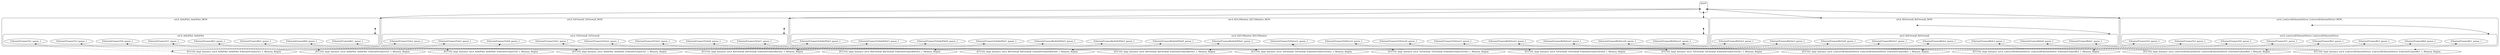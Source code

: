 digraph microkit {
  compound=true;

  // protection domains
  graph [style=rounded]
  subgraph cluster_seL4_ArduPilot_ArduPilot_MON {
    label = "seL4_ArduPilot_ArduPilot_MON";
    seL4_ArduPilot_ArduPilot_MON_INVIS [label="", style=invis, width=.5, height=.5, fixedsize=true]

    graph [style=rounded]
    subgraph cluster_seL4_ArduPilot_ArduPilot {
      label = "seL4_ArduPilot_ArduPilot";
      seL4_ArduPilot_ArduPilot_INVIS [label="", style=invis, width=.5, height=.5, fixedsize=true]

      pd_seL4_ArduPilot_ArduPilot_EthernetFramesTx0_queue_1 [label=EthernetFramesTx0_queue_1];
      pd_seL4_ArduPilot_ArduPilot_EthernetFramesTx1_queue_1 [label=EthernetFramesTx1_queue_1];
      pd_seL4_ArduPilot_ArduPilot_EthernetFramesTx2_queue_1 [label=EthernetFramesTx2_queue_1];
      pd_seL4_ArduPilot_ArduPilot_EthernetFramesTx3_queue_1 [label=EthernetFramesTx3_queue_1];
      pd_seL4_ArduPilot_ArduPilot_EthernetFramesRx0_queue_1 [label=EthernetFramesRx0_queue_1];
      pd_seL4_ArduPilot_ArduPilot_EthernetFramesRx1_queue_1 [label=EthernetFramesRx1_queue_1];
      pd_seL4_ArduPilot_ArduPilot_EthernetFramesRx2_queue_1 [label=EthernetFramesRx2_queue_1];
      pd_seL4_ArduPilot_ArduPilot_EthernetFramesRx3_queue_1 [label=EthernetFramesRx3_queue_1];
    }
  }

  graph [style=rounded]
  subgraph cluster_seL4_RxFirewall_RxFirewall_MON {
    label = "seL4_RxFirewall_RxFirewall_MON";
    seL4_RxFirewall_RxFirewall_MON_INVIS [label="", style=invis, width=.5, height=.5, fixedsize=true]

    graph [style=rounded]
    subgraph cluster_seL4_RxFirewall_RxFirewall {
      label = "seL4_RxFirewall_RxFirewall";
      seL4_RxFirewall_RxFirewall_INVIS [label="", style=invis, width=.5, height=.5, fixedsize=true]

      pd_seL4_RxFirewall_RxFirewall_EthernetFramesRxOut0_queue_1 [label=EthernetFramesRxOut0_queue_1];
      pd_seL4_RxFirewall_RxFirewall_EthernetFramesRxOut1_queue_1 [label=EthernetFramesRxOut1_queue_1];
      pd_seL4_RxFirewall_RxFirewall_EthernetFramesRxOut2_queue_1 [label=EthernetFramesRxOut2_queue_1];
      pd_seL4_RxFirewall_RxFirewall_EthernetFramesRxOut3_queue_1 [label=EthernetFramesRxOut3_queue_1];
      pd_seL4_RxFirewall_RxFirewall_EthernetFramesRxIn0_queue_1 [label=EthernetFramesRxIn0_queue_1];
      pd_seL4_RxFirewall_RxFirewall_EthernetFramesRxIn1_queue_1 [label=EthernetFramesRxIn1_queue_1];
      pd_seL4_RxFirewall_RxFirewall_EthernetFramesRxIn2_queue_1 [label=EthernetFramesRxIn2_queue_1];
      pd_seL4_RxFirewall_RxFirewall_EthernetFramesRxIn3_queue_1 [label=EthernetFramesRxIn3_queue_1];
    }
  }

  graph [style=rounded]
  subgraph cluster_seL4_TxFirewall_TxFirewall_MON {
    label = "seL4_TxFirewall_TxFirewall_MON";
    seL4_TxFirewall_TxFirewall_MON_INVIS [label="", style=invis, width=.5, height=.5, fixedsize=true]

    graph [style=rounded]
    subgraph cluster_seL4_TxFirewall_TxFirewall {
      label = "seL4_TxFirewall_TxFirewall";
      seL4_TxFirewall_TxFirewall_INVIS [label="", style=invis, width=.5, height=.5, fixedsize=true]

      pd_seL4_TxFirewall_TxFirewall_EthernetFramesTxIn0_queue_1 [label=EthernetFramesTxIn0_queue_1];
      pd_seL4_TxFirewall_TxFirewall_EthernetFramesTxIn1_queue_1 [label=EthernetFramesTxIn1_queue_1];
      pd_seL4_TxFirewall_TxFirewall_EthernetFramesTxIn2_queue_1 [label=EthernetFramesTxIn2_queue_1];
      pd_seL4_TxFirewall_TxFirewall_EthernetFramesTxIn3_queue_1 [label=EthernetFramesTxIn3_queue_1];
      pd_seL4_TxFirewall_TxFirewall_EthernetFramesTxOut0_queue_1 [label=EthernetFramesTxOut0_queue_1];
      pd_seL4_TxFirewall_TxFirewall_EthernetFramesTxOut1_queue_1 [label=EthernetFramesTxOut1_queue_1];
      pd_seL4_TxFirewall_TxFirewall_EthernetFramesTxOut2_queue_1 [label=EthernetFramesTxOut2_queue_1];
      pd_seL4_TxFirewall_TxFirewall_EthernetFramesTxOut3_queue_1 [label=EthernetFramesTxOut3_queue_1];
    }
  }

  graph [style=rounded]
  subgraph cluster_seL4_LowLevelEthernetDriver_LowLevelEthernetDriver_MON {
    label = "seL4_LowLevelEthernetDriver_LowLevelEthernetDriver_MON";
    seL4_LowLevelEthernetDriver_LowLevelEthernetDriver_MON_INVIS [label="", style=invis, width=.5, height=.5, fixedsize=true]

    graph [style=rounded]
    subgraph cluster_seL4_LowLevelEthernetDriver_LowLevelEthernetDriver {
      label = "seL4_LowLevelEthernetDriver_LowLevelEthernetDriver";
      seL4_LowLevelEthernetDriver_LowLevelEthernetDriver_INVIS [label="", style=invis, width=.5, height=.5, fixedsize=true]

      pd_seL4_LowLevelEthernetDriver_LowLevelEthernetDriver_EthernetFramesTx0_queue_1 [label=EthernetFramesTx0_queue_1];
      pd_seL4_LowLevelEthernetDriver_LowLevelEthernetDriver_EthernetFramesTx1_queue_1 [label=EthernetFramesTx1_queue_1];
      pd_seL4_LowLevelEthernetDriver_LowLevelEthernetDriver_EthernetFramesTx2_queue_1 [label=EthernetFramesTx2_queue_1];
      pd_seL4_LowLevelEthernetDriver_LowLevelEthernetDriver_EthernetFramesTx3_queue_1 [label=EthernetFramesTx3_queue_1];
      pd_seL4_LowLevelEthernetDriver_LowLevelEthernetDriver_EthernetFramesRx0_queue_1 [label=EthernetFramesRx0_queue_1];
      pd_seL4_LowLevelEthernetDriver_LowLevelEthernetDriver_EthernetFramesRx1_queue_1 [label=EthernetFramesRx1_queue_1];
      pd_seL4_LowLevelEthernetDriver_LowLevelEthernetDriver_EthernetFramesRx2_queue_1 [label=EthernetFramesRx2_queue_1];
      pd_seL4_LowLevelEthernetDriver_LowLevelEthernetDriver_EthernetFramesRx3_queue_1 [label=EthernetFramesRx3_queue_1];
    }
  }

  graph [style=rounded]
  subgraph cluster_seL4_R2U2Monitor_R2U2Monitor_MON {
    label = "seL4_R2U2Monitor_R2U2Monitor_MON";
    seL4_R2U2Monitor_R2U2Monitor_MON_INVIS [label="", style=invis, width=.5, height=.5, fixedsize=true]

    graph [style=rounded]
    subgraph cluster_seL4_R2U2Monitor_R2U2Monitor {
      label = "seL4_R2U2Monitor_R2U2Monitor";
      seL4_R2U2Monitor_R2U2Monitor_INVIS [label="", style=invis, width=.5, height=.5, fixedsize=true]

      pd_seL4_R2U2Monitor_R2U2Monitor_EthernetFramesTxArduPilot0_queue_1 [label=EthernetFramesTxArduPilot0_queue_1];
      pd_seL4_R2U2Monitor_R2U2Monitor_EthernetFramesTxArduPilot1_queue_1 [label=EthernetFramesTxArduPilot1_queue_1];
      pd_seL4_R2U2Monitor_R2U2Monitor_EthernetFramesTxArduPilot2_queue_1 [label=EthernetFramesTxArduPilot2_queue_1];
      pd_seL4_R2U2Monitor_R2U2Monitor_EthernetFramesTxArduPilot3_queue_1 [label=EthernetFramesTxArduPilot3_queue_1];
      pd_seL4_R2U2Monitor_R2U2Monitor_EthernetFramesRxArduPilot0_queue_1 [label=EthernetFramesRxArduPilot0_queue_1];
      pd_seL4_R2U2Monitor_R2U2Monitor_EthernetFramesRxArduPilot1_queue_1 [label=EthernetFramesRxArduPilot1_queue_1];
      pd_seL4_R2U2Monitor_R2U2Monitor_EthernetFramesRxArduPilot2_queue_1 [label=EthernetFramesRxArduPilot2_queue_1];
      pd_seL4_R2U2Monitor_R2U2Monitor_EthernetFramesRxArduPilot3_queue_1 [label=EthernetFramesRxArduPilot3_queue_1];
      pd_seL4_R2U2Monitor_R2U2Monitor_EthernetFramesTxDriver0_queue_1 [label=EthernetFramesTxDriver0_queue_1];
      pd_seL4_R2U2Monitor_R2U2Monitor_EthernetFramesTxDriver1_queue_1 [label=EthernetFramesTxDriver1_queue_1];
      pd_seL4_R2U2Monitor_R2U2Monitor_EthernetFramesTxDriver2_queue_1 [label=EthernetFramesTxDriver2_queue_1];
      pd_seL4_R2U2Monitor_R2U2Monitor_EthernetFramesTxDriver3_queue_1 [label=EthernetFramesTxDriver3_queue_1];
      pd_seL4_R2U2Monitor_R2U2Monitor_EthernetFramesRxDriver0_queue_1 [label=EthernetFramesRxDriver0_queue_1];
      pd_seL4_R2U2Monitor_R2U2Monitor_EthernetFramesRxDriver1_queue_1 [label=EthernetFramesRxDriver1_queue_1];
      pd_seL4_R2U2Monitor_R2U2Monitor_EthernetFramesRxDriver2_queue_1 [label=EthernetFramesRxDriver2_queue_1];
      pd_seL4_R2U2Monitor_R2U2Monitor_EthernetFramesRxDriver3_queue_1 [label=EthernetFramesRxDriver3_queue_1];
    }
  }

  graph [style=rounded]
  subgraph cluster_pacer {
    label = "pacer";
    pacer_INVIS [label="", style=invis, width=.5, height=.5, fixedsize=true]

  }

  // memory regions
  ZCU102_Impl_Instance_seL4_ArduPilot_ArduPilot_EthernetFramesTx0_1_Memory_Region;

  ZCU102_Impl_Instance_seL4_ArduPilot_ArduPilot_EthernetFramesTx1_1_Memory_Region;

  ZCU102_Impl_Instance_seL4_ArduPilot_ArduPilot_EthernetFramesTx2_1_Memory_Region;

  ZCU102_Impl_Instance_seL4_ArduPilot_ArduPilot_EthernetFramesTx3_1_Memory_Region;

  ZCU102_Impl_Instance_seL4_RxFirewall_RxFirewall_EthernetFramesRxOut0_1_Memory_Region;

  ZCU102_Impl_Instance_seL4_RxFirewall_RxFirewall_EthernetFramesRxOut1_1_Memory_Region;

  ZCU102_Impl_Instance_seL4_RxFirewall_RxFirewall_EthernetFramesRxOut2_1_Memory_Region;

  ZCU102_Impl_Instance_seL4_RxFirewall_RxFirewall_EthernetFramesRxOut3_1_Memory_Region;

  ZCU102_Impl_Instance_seL4_TxFirewall_TxFirewall_EthernetFramesTxOut0_1_Memory_Region;

  ZCU102_Impl_Instance_seL4_TxFirewall_TxFirewall_EthernetFramesTxOut1_1_Memory_Region;

  ZCU102_Impl_Instance_seL4_TxFirewall_TxFirewall_EthernetFramesTxOut2_1_Memory_Region;

  ZCU102_Impl_Instance_seL4_TxFirewall_TxFirewall_EthernetFramesTxOut3_1_Memory_Region;

  ZCU102_Impl_Instance_seL4_LowLevelEthernetDriver_LowLevelEthernetDriver_EthernetFramesRx0_1_Memory_Region;

  ZCU102_Impl_Instance_seL4_LowLevelEthernetDriver_LowLevelEthernetDriver_EthernetFramesRx1_1_Memory_Region;

  ZCU102_Impl_Instance_seL4_LowLevelEthernetDriver_LowLevelEthernetDriver_EthernetFramesRx2_1_Memory_Region;

  ZCU102_Impl_Instance_seL4_LowLevelEthernetDriver_LowLevelEthernetDriver_EthernetFramesRx3_1_Memory_Region;

  // channels
  pacer_INVIS -> seL4_ArduPilot_ArduPilot_MON_INVIS [lhead=cluster_seL4_ArduPilot_ArduPilot_MON, minlen=2, dir=both];
  seL4_ArduPilot_ArduPilot_MON_INVIS -> seL4_ArduPilot_ArduPilot_INVIS [lhead=cluster_seL4_ArduPilot_ArduPilot, minlen=2, dir=both];
  pacer_INVIS -> seL4_RxFirewall_RxFirewall_MON_INVIS [lhead=cluster_seL4_RxFirewall_RxFirewall_MON, minlen=2, dir=both];
  seL4_RxFirewall_RxFirewall_MON_INVIS -> seL4_RxFirewall_RxFirewall_INVIS [lhead=cluster_seL4_RxFirewall_RxFirewall, minlen=2, dir=both];
  pacer_INVIS -> seL4_TxFirewall_TxFirewall_MON_INVIS [lhead=cluster_seL4_TxFirewall_TxFirewall_MON, minlen=2, dir=both];
  seL4_TxFirewall_TxFirewall_MON_INVIS -> seL4_TxFirewall_TxFirewall_INVIS [lhead=cluster_seL4_TxFirewall_TxFirewall, minlen=2, dir=both];
  pacer_INVIS -> seL4_LowLevelEthernetDriver_LowLevelEthernetDriver_MON_INVIS [lhead=cluster_seL4_LowLevelEthernetDriver_LowLevelEthernetDriver_MON, minlen=2, dir=both];
  seL4_LowLevelEthernetDriver_LowLevelEthernetDriver_MON_INVIS -> seL4_LowLevelEthernetDriver_LowLevelEthernetDriver_INVIS [lhead=cluster_seL4_LowLevelEthernetDriver_LowLevelEthernetDriver, minlen=2, dir=both];
  pacer_INVIS -> seL4_R2U2Monitor_R2U2Monitor_MON_INVIS [lhead=cluster_seL4_R2U2Monitor_R2U2Monitor_MON, minlen=2, dir=both];
  seL4_R2U2Monitor_R2U2Monitor_MON_INVIS -> seL4_R2U2Monitor_R2U2Monitor_INVIS [lhead=cluster_seL4_R2U2Monitor_R2U2Monitor, minlen=2, dir=both];

  // shared memory mappings
  pd_seL4_ArduPilot_ArduPilot_EthernetFramesTx0_queue_1 -> ZCU102_Impl_Instance_seL4_ArduPilot_ArduPilot_EthernetFramesTx0_1_Memory_Region [dir=both, style=dashed];
  pd_seL4_ArduPilot_ArduPilot_EthernetFramesTx1_queue_1 -> ZCU102_Impl_Instance_seL4_ArduPilot_ArduPilot_EthernetFramesTx1_1_Memory_Region [dir=both, style=dashed];
  pd_seL4_ArduPilot_ArduPilot_EthernetFramesTx2_queue_1 -> ZCU102_Impl_Instance_seL4_ArduPilot_ArduPilot_EthernetFramesTx2_1_Memory_Region [dir=both, style=dashed];
  pd_seL4_ArduPilot_ArduPilot_EthernetFramesTx3_queue_1 -> ZCU102_Impl_Instance_seL4_ArduPilot_ArduPilot_EthernetFramesTx3_1_Memory_Region [dir=both, style=dashed];
  pd_seL4_ArduPilot_ArduPilot_EthernetFramesRx0_queue_1 -> ZCU102_Impl_Instance_seL4_RxFirewall_RxFirewall_EthernetFramesRxOut0_1_Memory_Region [dir=back, style=dashed];
  pd_seL4_ArduPilot_ArduPilot_EthernetFramesRx1_queue_1 -> ZCU102_Impl_Instance_seL4_RxFirewall_RxFirewall_EthernetFramesRxOut1_1_Memory_Region [dir=back, style=dashed];
  pd_seL4_ArduPilot_ArduPilot_EthernetFramesRx2_queue_1 -> ZCU102_Impl_Instance_seL4_RxFirewall_RxFirewall_EthernetFramesRxOut2_1_Memory_Region [dir=back, style=dashed];
  pd_seL4_ArduPilot_ArduPilot_EthernetFramesRx3_queue_1 -> ZCU102_Impl_Instance_seL4_RxFirewall_RxFirewall_EthernetFramesRxOut3_1_Memory_Region [dir=back, style=dashed];
  pd_seL4_RxFirewall_RxFirewall_EthernetFramesRxOut0_queue_1 -> ZCU102_Impl_Instance_seL4_RxFirewall_RxFirewall_EthernetFramesRxOut0_1_Memory_Region [dir=both, style=dashed];
  pd_seL4_RxFirewall_RxFirewall_EthernetFramesRxOut1_queue_1 -> ZCU102_Impl_Instance_seL4_RxFirewall_RxFirewall_EthernetFramesRxOut1_1_Memory_Region [dir=both, style=dashed];
  pd_seL4_RxFirewall_RxFirewall_EthernetFramesRxOut2_queue_1 -> ZCU102_Impl_Instance_seL4_RxFirewall_RxFirewall_EthernetFramesRxOut2_1_Memory_Region [dir=both, style=dashed];
  pd_seL4_RxFirewall_RxFirewall_EthernetFramesRxOut3_queue_1 -> ZCU102_Impl_Instance_seL4_RxFirewall_RxFirewall_EthernetFramesRxOut3_1_Memory_Region [dir=both, style=dashed];
  pd_seL4_RxFirewall_RxFirewall_EthernetFramesRxIn0_queue_1 -> ZCU102_Impl_Instance_seL4_LowLevelEthernetDriver_LowLevelEthernetDriver_EthernetFramesRx0_1_Memory_Region [dir=back, style=dashed];
  pd_seL4_RxFirewall_RxFirewall_EthernetFramesRxIn1_queue_1 -> ZCU102_Impl_Instance_seL4_LowLevelEthernetDriver_LowLevelEthernetDriver_EthernetFramesRx1_1_Memory_Region [dir=back, style=dashed];
  pd_seL4_RxFirewall_RxFirewall_EthernetFramesRxIn2_queue_1 -> ZCU102_Impl_Instance_seL4_LowLevelEthernetDriver_LowLevelEthernetDriver_EthernetFramesRx2_1_Memory_Region [dir=back, style=dashed];
  pd_seL4_RxFirewall_RxFirewall_EthernetFramesRxIn3_queue_1 -> ZCU102_Impl_Instance_seL4_LowLevelEthernetDriver_LowLevelEthernetDriver_EthernetFramesRx3_1_Memory_Region [dir=back, style=dashed];
  pd_seL4_TxFirewall_TxFirewall_EthernetFramesTxIn0_queue_1 -> ZCU102_Impl_Instance_seL4_ArduPilot_ArduPilot_EthernetFramesTx0_1_Memory_Region [dir=back, style=dashed];
  pd_seL4_TxFirewall_TxFirewall_EthernetFramesTxIn1_queue_1 -> ZCU102_Impl_Instance_seL4_ArduPilot_ArduPilot_EthernetFramesTx1_1_Memory_Region [dir=back, style=dashed];
  pd_seL4_TxFirewall_TxFirewall_EthernetFramesTxIn2_queue_1 -> ZCU102_Impl_Instance_seL4_ArduPilot_ArduPilot_EthernetFramesTx2_1_Memory_Region [dir=back, style=dashed];
  pd_seL4_TxFirewall_TxFirewall_EthernetFramesTxIn3_queue_1 -> ZCU102_Impl_Instance_seL4_ArduPilot_ArduPilot_EthernetFramesTx3_1_Memory_Region [dir=back, style=dashed];
  pd_seL4_TxFirewall_TxFirewall_EthernetFramesTxOut0_queue_1 -> ZCU102_Impl_Instance_seL4_TxFirewall_TxFirewall_EthernetFramesTxOut0_1_Memory_Region [dir=both, style=dashed];
  pd_seL4_TxFirewall_TxFirewall_EthernetFramesTxOut1_queue_1 -> ZCU102_Impl_Instance_seL4_TxFirewall_TxFirewall_EthernetFramesTxOut1_1_Memory_Region [dir=both, style=dashed];
  pd_seL4_TxFirewall_TxFirewall_EthernetFramesTxOut2_queue_1 -> ZCU102_Impl_Instance_seL4_TxFirewall_TxFirewall_EthernetFramesTxOut2_1_Memory_Region [dir=both, style=dashed];
  pd_seL4_TxFirewall_TxFirewall_EthernetFramesTxOut3_queue_1 -> ZCU102_Impl_Instance_seL4_TxFirewall_TxFirewall_EthernetFramesTxOut3_1_Memory_Region [dir=both, style=dashed];
  pd_seL4_LowLevelEthernetDriver_LowLevelEthernetDriver_EthernetFramesTx0_queue_1 -> ZCU102_Impl_Instance_seL4_TxFirewall_TxFirewall_EthernetFramesTxOut0_1_Memory_Region [dir=back, style=dashed];
  pd_seL4_LowLevelEthernetDriver_LowLevelEthernetDriver_EthernetFramesTx1_queue_1 -> ZCU102_Impl_Instance_seL4_TxFirewall_TxFirewall_EthernetFramesTxOut1_1_Memory_Region [dir=back, style=dashed];
  pd_seL4_LowLevelEthernetDriver_LowLevelEthernetDriver_EthernetFramesTx2_queue_1 -> ZCU102_Impl_Instance_seL4_TxFirewall_TxFirewall_EthernetFramesTxOut2_1_Memory_Region [dir=back, style=dashed];
  pd_seL4_LowLevelEthernetDriver_LowLevelEthernetDriver_EthernetFramesTx3_queue_1 -> ZCU102_Impl_Instance_seL4_TxFirewall_TxFirewall_EthernetFramesTxOut3_1_Memory_Region [dir=back, style=dashed];
  pd_seL4_LowLevelEthernetDriver_LowLevelEthernetDriver_EthernetFramesRx0_queue_1 -> ZCU102_Impl_Instance_seL4_LowLevelEthernetDriver_LowLevelEthernetDriver_EthernetFramesRx0_1_Memory_Region [dir=both, style=dashed];
  pd_seL4_LowLevelEthernetDriver_LowLevelEthernetDriver_EthernetFramesRx1_queue_1 -> ZCU102_Impl_Instance_seL4_LowLevelEthernetDriver_LowLevelEthernetDriver_EthernetFramesRx1_1_Memory_Region [dir=both, style=dashed];
  pd_seL4_LowLevelEthernetDriver_LowLevelEthernetDriver_EthernetFramesRx2_queue_1 -> ZCU102_Impl_Instance_seL4_LowLevelEthernetDriver_LowLevelEthernetDriver_EthernetFramesRx2_1_Memory_Region [dir=both, style=dashed];
  pd_seL4_LowLevelEthernetDriver_LowLevelEthernetDriver_EthernetFramesRx3_queue_1 -> ZCU102_Impl_Instance_seL4_LowLevelEthernetDriver_LowLevelEthernetDriver_EthernetFramesRx3_1_Memory_Region [dir=both, style=dashed];
  pd_seL4_R2U2Monitor_R2U2Monitor_EthernetFramesTxArduPilot0_queue_1 -> ZCU102_Impl_Instance_seL4_ArduPilot_ArduPilot_EthernetFramesTx0_1_Memory_Region [dir=back, style=dashed];
  pd_seL4_R2U2Monitor_R2U2Monitor_EthernetFramesTxArduPilot1_queue_1 -> ZCU102_Impl_Instance_seL4_ArduPilot_ArduPilot_EthernetFramesTx1_1_Memory_Region [dir=back, style=dashed];
  pd_seL4_R2U2Monitor_R2U2Monitor_EthernetFramesTxArduPilot2_queue_1 -> ZCU102_Impl_Instance_seL4_ArduPilot_ArduPilot_EthernetFramesTx2_1_Memory_Region [dir=back, style=dashed];
  pd_seL4_R2U2Monitor_R2U2Monitor_EthernetFramesTxArduPilot3_queue_1 -> ZCU102_Impl_Instance_seL4_ArduPilot_ArduPilot_EthernetFramesTx3_1_Memory_Region [dir=back, style=dashed];
  pd_seL4_R2U2Monitor_R2U2Monitor_EthernetFramesRxArduPilot0_queue_1 -> ZCU102_Impl_Instance_seL4_RxFirewall_RxFirewall_EthernetFramesRxOut0_1_Memory_Region [dir=back, style=dashed];
  pd_seL4_R2U2Monitor_R2U2Monitor_EthernetFramesRxArduPilot1_queue_1 -> ZCU102_Impl_Instance_seL4_RxFirewall_RxFirewall_EthernetFramesRxOut1_1_Memory_Region [dir=back, style=dashed];
  pd_seL4_R2U2Monitor_R2U2Monitor_EthernetFramesRxArduPilot2_queue_1 -> ZCU102_Impl_Instance_seL4_RxFirewall_RxFirewall_EthernetFramesRxOut2_1_Memory_Region [dir=back, style=dashed];
  pd_seL4_R2U2Monitor_R2U2Monitor_EthernetFramesRxArduPilot3_queue_1 -> ZCU102_Impl_Instance_seL4_RxFirewall_RxFirewall_EthernetFramesRxOut3_1_Memory_Region [dir=back, style=dashed];
  pd_seL4_R2U2Monitor_R2U2Monitor_EthernetFramesTxDriver0_queue_1 -> ZCU102_Impl_Instance_seL4_TxFirewall_TxFirewall_EthernetFramesTxOut0_1_Memory_Region [dir=back, style=dashed];
  pd_seL4_R2U2Monitor_R2U2Monitor_EthernetFramesTxDriver1_queue_1 -> ZCU102_Impl_Instance_seL4_TxFirewall_TxFirewall_EthernetFramesTxOut1_1_Memory_Region [dir=back, style=dashed];
  pd_seL4_R2U2Monitor_R2U2Monitor_EthernetFramesTxDriver2_queue_1 -> ZCU102_Impl_Instance_seL4_TxFirewall_TxFirewall_EthernetFramesTxOut2_1_Memory_Region [dir=back, style=dashed];
  pd_seL4_R2U2Monitor_R2U2Monitor_EthernetFramesTxDriver3_queue_1 -> ZCU102_Impl_Instance_seL4_TxFirewall_TxFirewall_EthernetFramesTxOut3_1_Memory_Region [dir=back, style=dashed];
  pd_seL4_R2U2Monitor_R2U2Monitor_EthernetFramesRxDriver0_queue_1 -> ZCU102_Impl_Instance_seL4_LowLevelEthernetDriver_LowLevelEthernetDriver_EthernetFramesRx0_1_Memory_Region [dir=back, style=dashed];
  pd_seL4_R2U2Monitor_R2U2Monitor_EthernetFramesRxDriver1_queue_1 -> ZCU102_Impl_Instance_seL4_LowLevelEthernetDriver_LowLevelEthernetDriver_EthernetFramesRx1_1_Memory_Region [dir=back, style=dashed];
  pd_seL4_R2U2Monitor_R2U2Monitor_EthernetFramesRxDriver2_queue_1 -> ZCU102_Impl_Instance_seL4_LowLevelEthernetDriver_LowLevelEthernetDriver_EthernetFramesRx2_1_Memory_Region [dir=back, style=dashed];
  pd_seL4_R2U2Monitor_R2U2Monitor_EthernetFramesRxDriver3_queue_1 -> ZCU102_Impl_Instance_seL4_LowLevelEthernetDriver_LowLevelEthernetDriver_EthernetFramesRx3_1_Memory_Region [dir=back, style=dashed];
}